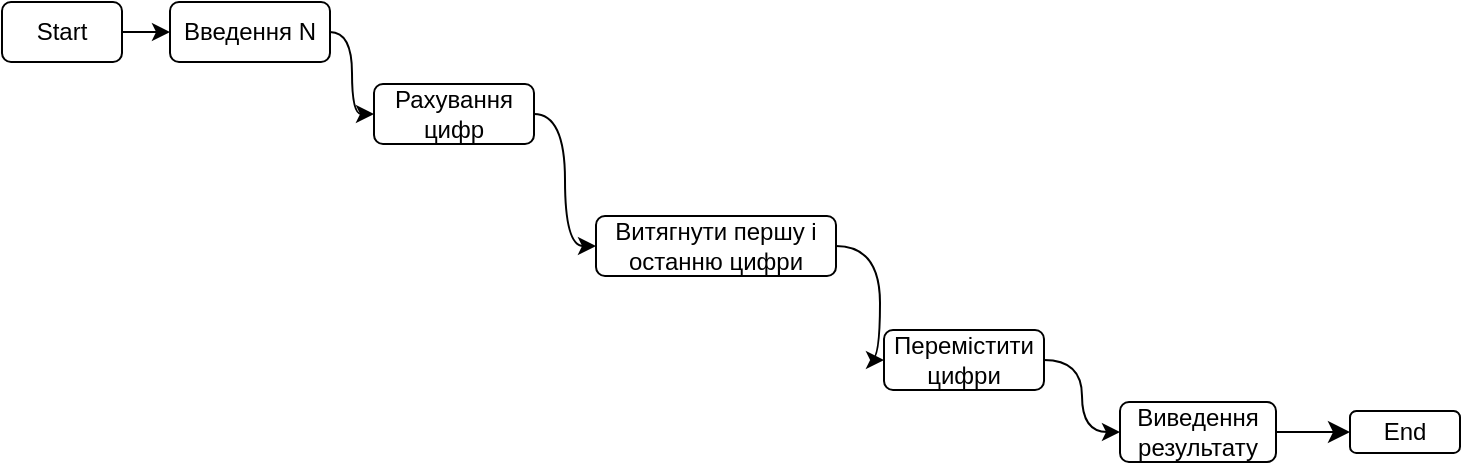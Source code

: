 <mxfile version="24.7.16">
  <diagram name="Program Diagram" id="DfJwxook1Wd-qN8fIL8Z">
    <mxGraphModel dx="1834" dy="1188" grid="0" gridSize="10" guides="1" tooltips="1" connect="1" arrows="1" fold="1" page="0" pageScale="1" pageWidth="827" pageHeight="1169" math="0" shadow="0">
      <root>
        <mxCell id="0" />
        <mxCell id="1" parent="0" />
        <mxCell id="HpqlJmidfFPWV4sKqH12-1" value="Start" style="rounded=1;whiteSpace=wrap;html=1;" vertex="1" parent="1">
          <mxGeometry x="-20" y="-51" width="60" height="30" as="geometry" />
        </mxCell>
        <mxCell id="HpqlJmidfFPWV4sKqH12-2" value="Введення N" style="rounded=1;whiteSpace=wrap;html=1;" vertex="1" parent="1">
          <mxGeometry x="64" y="-51" width="80" height="30" as="geometry" />
        </mxCell>
        <mxCell id="HpqlJmidfFPWV4sKqH12-3" value="Рахування цифр" style="rounded=1;whiteSpace=wrap;html=1;" vertex="1" parent="1">
          <mxGeometry x="166" y="-10" width="80" height="30" as="geometry" />
        </mxCell>
        <mxCell id="HpqlJmidfFPWV4sKqH12-4" value="Витягнути першу і останню цифри" style="rounded=1;whiteSpace=wrap;html=1;" vertex="1" parent="1">
          <mxGeometry x="277" y="56" width="120" height="30" as="geometry" />
        </mxCell>
        <mxCell id="HpqlJmidfFPWV4sKqH12-5" value="Перемістити цифри" style="rounded=1;whiteSpace=wrap;html=1;" vertex="1" parent="1">
          <mxGeometry x="421" y="113" width="80" height="30" as="geometry" />
        </mxCell>
        <mxCell id="HpqlJmidfFPWV4sKqH12-15" style="edgeStyle=none;curved=1;rounded=0;orthogonalLoop=1;jettySize=auto;html=1;entryX=0;entryY=0.5;entryDx=0;entryDy=0;fontSize=12;startSize=8;endSize=8;exitX=1;exitY=0.5;exitDx=0;exitDy=0;" edge="1" parent="1" source="HpqlJmidfFPWV4sKqH12-6" target="HpqlJmidfFPWV4sKqH12-7">
          <mxGeometry relative="1" as="geometry">
            <mxPoint x="644" y="150" as="sourcePoint" />
          </mxGeometry>
        </mxCell>
        <mxCell id="HpqlJmidfFPWV4sKqH12-6" value="Виведення результату" style="rounded=1;whiteSpace=wrap;html=1;" vertex="1" parent="1">
          <mxGeometry x="539" y="149" width="78" height="30" as="geometry" />
        </mxCell>
        <mxCell id="HpqlJmidfFPWV4sKqH12-7" value="End" style="rounded=1;whiteSpace=wrap;html=1;" vertex="1" parent="1">
          <mxGeometry x="654" y="153.5" width="55" height="21" as="geometry" />
        </mxCell>
        <mxCell id="HpqlJmidfFPWV4sKqH12-8" style="edgeStyle=elbowEdgeStyle;curved=1;html=1;entryX=0;entryY=0.5;entryDx=0;entryDy=0;exitX=1;exitY=0.5;exitDx=0;exitDy=0;" edge="1" parent="1" source="HpqlJmidfFPWV4sKqH12-1" target="HpqlJmidfFPWV4sKqH12-2">
          <mxGeometry relative="1" as="geometry">
            <mxPoint x="100" y="55" as="sourcePoint" />
            <mxPoint x="113" y="55" as="targetPoint" />
          </mxGeometry>
        </mxCell>
        <mxCell id="HpqlJmidfFPWV4sKqH12-9" style="edgeStyle=elbowEdgeStyle;curved=1;html=1;entryX=0;entryY=0.5;entryDx=0;entryDy=0;exitX=1;exitY=0.5;exitDx=0;exitDy=0;" edge="1" parent="1" source="HpqlJmidfFPWV4sKqH12-2" target="HpqlJmidfFPWV4sKqH12-3">
          <mxGeometry relative="1" as="geometry">
            <mxPoint x="200" y="55" as="sourcePoint" />
            <mxPoint x="240" y="55" as="targetPoint" />
          </mxGeometry>
        </mxCell>
        <mxCell id="HpqlJmidfFPWV4sKqH12-10" style="edgeStyle=elbowEdgeStyle;curved=1;html=1;exitX=1;exitY=0.5;exitDx=0;exitDy=0;entryX=0;entryY=0.5;entryDx=0;entryDy=0;" edge="1" parent="1" source="HpqlJmidfFPWV4sKqH12-3" target="HpqlJmidfFPWV4sKqH12-4">
          <mxGeometry relative="1" as="geometry">
            <mxPoint x="300" y="55" as="sourcePoint" />
            <mxPoint x="295" y="50" as="targetPoint" />
          </mxGeometry>
        </mxCell>
        <mxCell id="HpqlJmidfFPWV4sKqH12-11" style="edgeStyle=elbowEdgeStyle;curved=1;html=1;exitX=1;exitY=0.5;exitDx=0;exitDy=0;entryX=0;entryY=0.5;entryDx=0;entryDy=0;" edge="1" parent="1" source="HpqlJmidfFPWV4sKqH12-4" target="HpqlJmidfFPWV4sKqH12-5">
          <mxGeometry relative="1" as="geometry">
            <mxPoint x="440" y="55" as="sourcePoint" />
            <mxPoint x="436" y="128" as="targetPoint" />
            <Array as="points">
              <mxPoint x="419" y="88" />
            </Array>
          </mxGeometry>
        </mxCell>
        <mxCell id="HpqlJmidfFPWV4sKqH12-12" style="edgeStyle=elbowEdgeStyle;curved=1;html=1;entryX=0;entryY=0.5;entryDx=0;entryDy=0;exitX=1;exitY=0.5;exitDx=0;exitDy=0;" edge="1" parent="1" source="HpqlJmidfFPWV4sKqH12-5" target="HpqlJmidfFPWV4sKqH12-6">
          <mxGeometry relative="1" as="geometry">
            <mxPoint x="580" y="55" as="sourcePoint" />
            <mxPoint x="620" y="55" as="targetPoint" />
          </mxGeometry>
        </mxCell>
      </root>
    </mxGraphModel>
  </diagram>
</mxfile>
